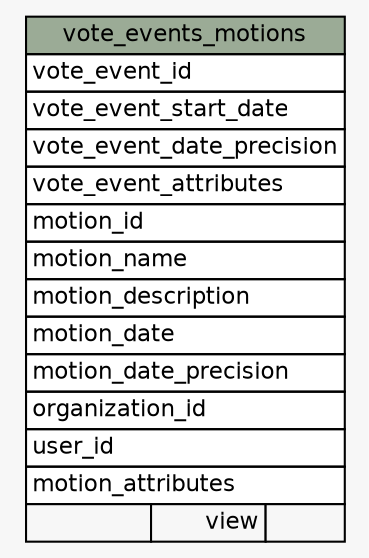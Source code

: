 // dot 2.36.0 on Linux 3.13.0-85-generic
// SchemaSpy rev 590
digraph "vote_events_motions" {
  graph [
    rankdir="RL"
    bgcolor="#f7f7f7"
    nodesep="0.18"
    ranksep="0.46"
    fontname="Helvetica"
    fontsize="11"
  ];
  node [
    fontname="Helvetica"
    fontsize="11"
    shape="plaintext"
  ];
  edge [
    arrowsize="0.8"
  ];
  "vote_events_motions" [
    label=<
    <TABLE BORDER="0" CELLBORDER="1" CELLSPACING="0" BGCOLOR="#ffffff">
      <TR><TD COLSPAN="3" BGCOLOR="#9bab96" ALIGN="CENTER">vote_events_motions</TD></TR>
      <TR><TD PORT="vote_event_id" COLSPAN="3" ALIGN="LEFT">vote_event_id</TD></TR>
      <TR><TD PORT="vote_event_start_date" COLSPAN="3" ALIGN="LEFT">vote_event_start_date</TD></TR>
      <TR><TD PORT="vote_event_date_precision" COLSPAN="3" ALIGN="LEFT">vote_event_date_precision</TD></TR>
      <TR><TD PORT="vote_event_attributes" COLSPAN="3" ALIGN="LEFT">vote_event_attributes</TD></TR>
      <TR><TD PORT="motion_id" COLSPAN="3" ALIGN="LEFT">motion_id</TD></TR>
      <TR><TD PORT="motion_name" COLSPAN="3" ALIGN="LEFT">motion_name</TD></TR>
      <TR><TD PORT="motion_description" COLSPAN="3" ALIGN="LEFT">motion_description</TD></TR>
      <TR><TD PORT="motion_date" COLSPAN="3" ALIGN="LEFT">motion_date</TD></TR>
      <TR><TD PORT="motion_date_precision" COLSPAN="3" ALIGN="LEFT">motion_date_precision</TD></TR>
      <TR><TD PORT="organization_id" COLSPAN="3" ALIGN="LEFT">organization_id</TD></TR>
      <TR><TD PORT="user_id" COLSPAN="3" ALIGN="LEFT">user_id</TD></TR>
      <TR><TD PORT="motion_attributes" COLSPAN="3" ALIGN="LEFT">motion_attributes</TD></TR>
      <TR><TD ALIGN="LEFT" BGCOLOR="#f7f7f7">  </TD><TD ALIGN="RIGHT" BGCOLOR="#f7f7f7">view</TD><TD ALIGN="RIGHT" BGCOLOR="#f7f7f7">  </TD></TR>
    </TABLE>>
    URL="tables/vote_events_motions.html"
    tooltip="vote_events_motions"
  ];
}
